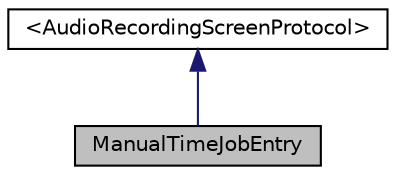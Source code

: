 digraph G
{
  edge [fontname="Helvetica",fontsize="10",labelfontname="Helvetica",labelfontsize="10"];
  node [fontname="Helvetica",fontsize="10",shape=record];
  Node1 [label="ManualTimeJobEntry",height=0.2,width=0.4,color="black", fillcolor="grey75", style="filled" fontcolor="black"];
  Node2 -> Node1 [dir="back",color="midnightblue",fontsize="10",style="solid"];
  Node2 [label="\<AudioRecordingScreenProtocol\>",height=0.2,width=0.4,color="black", fillcolor="white", style="filled",URL="$protocol_audio_recording_screen_protocol-p.html"];
}
